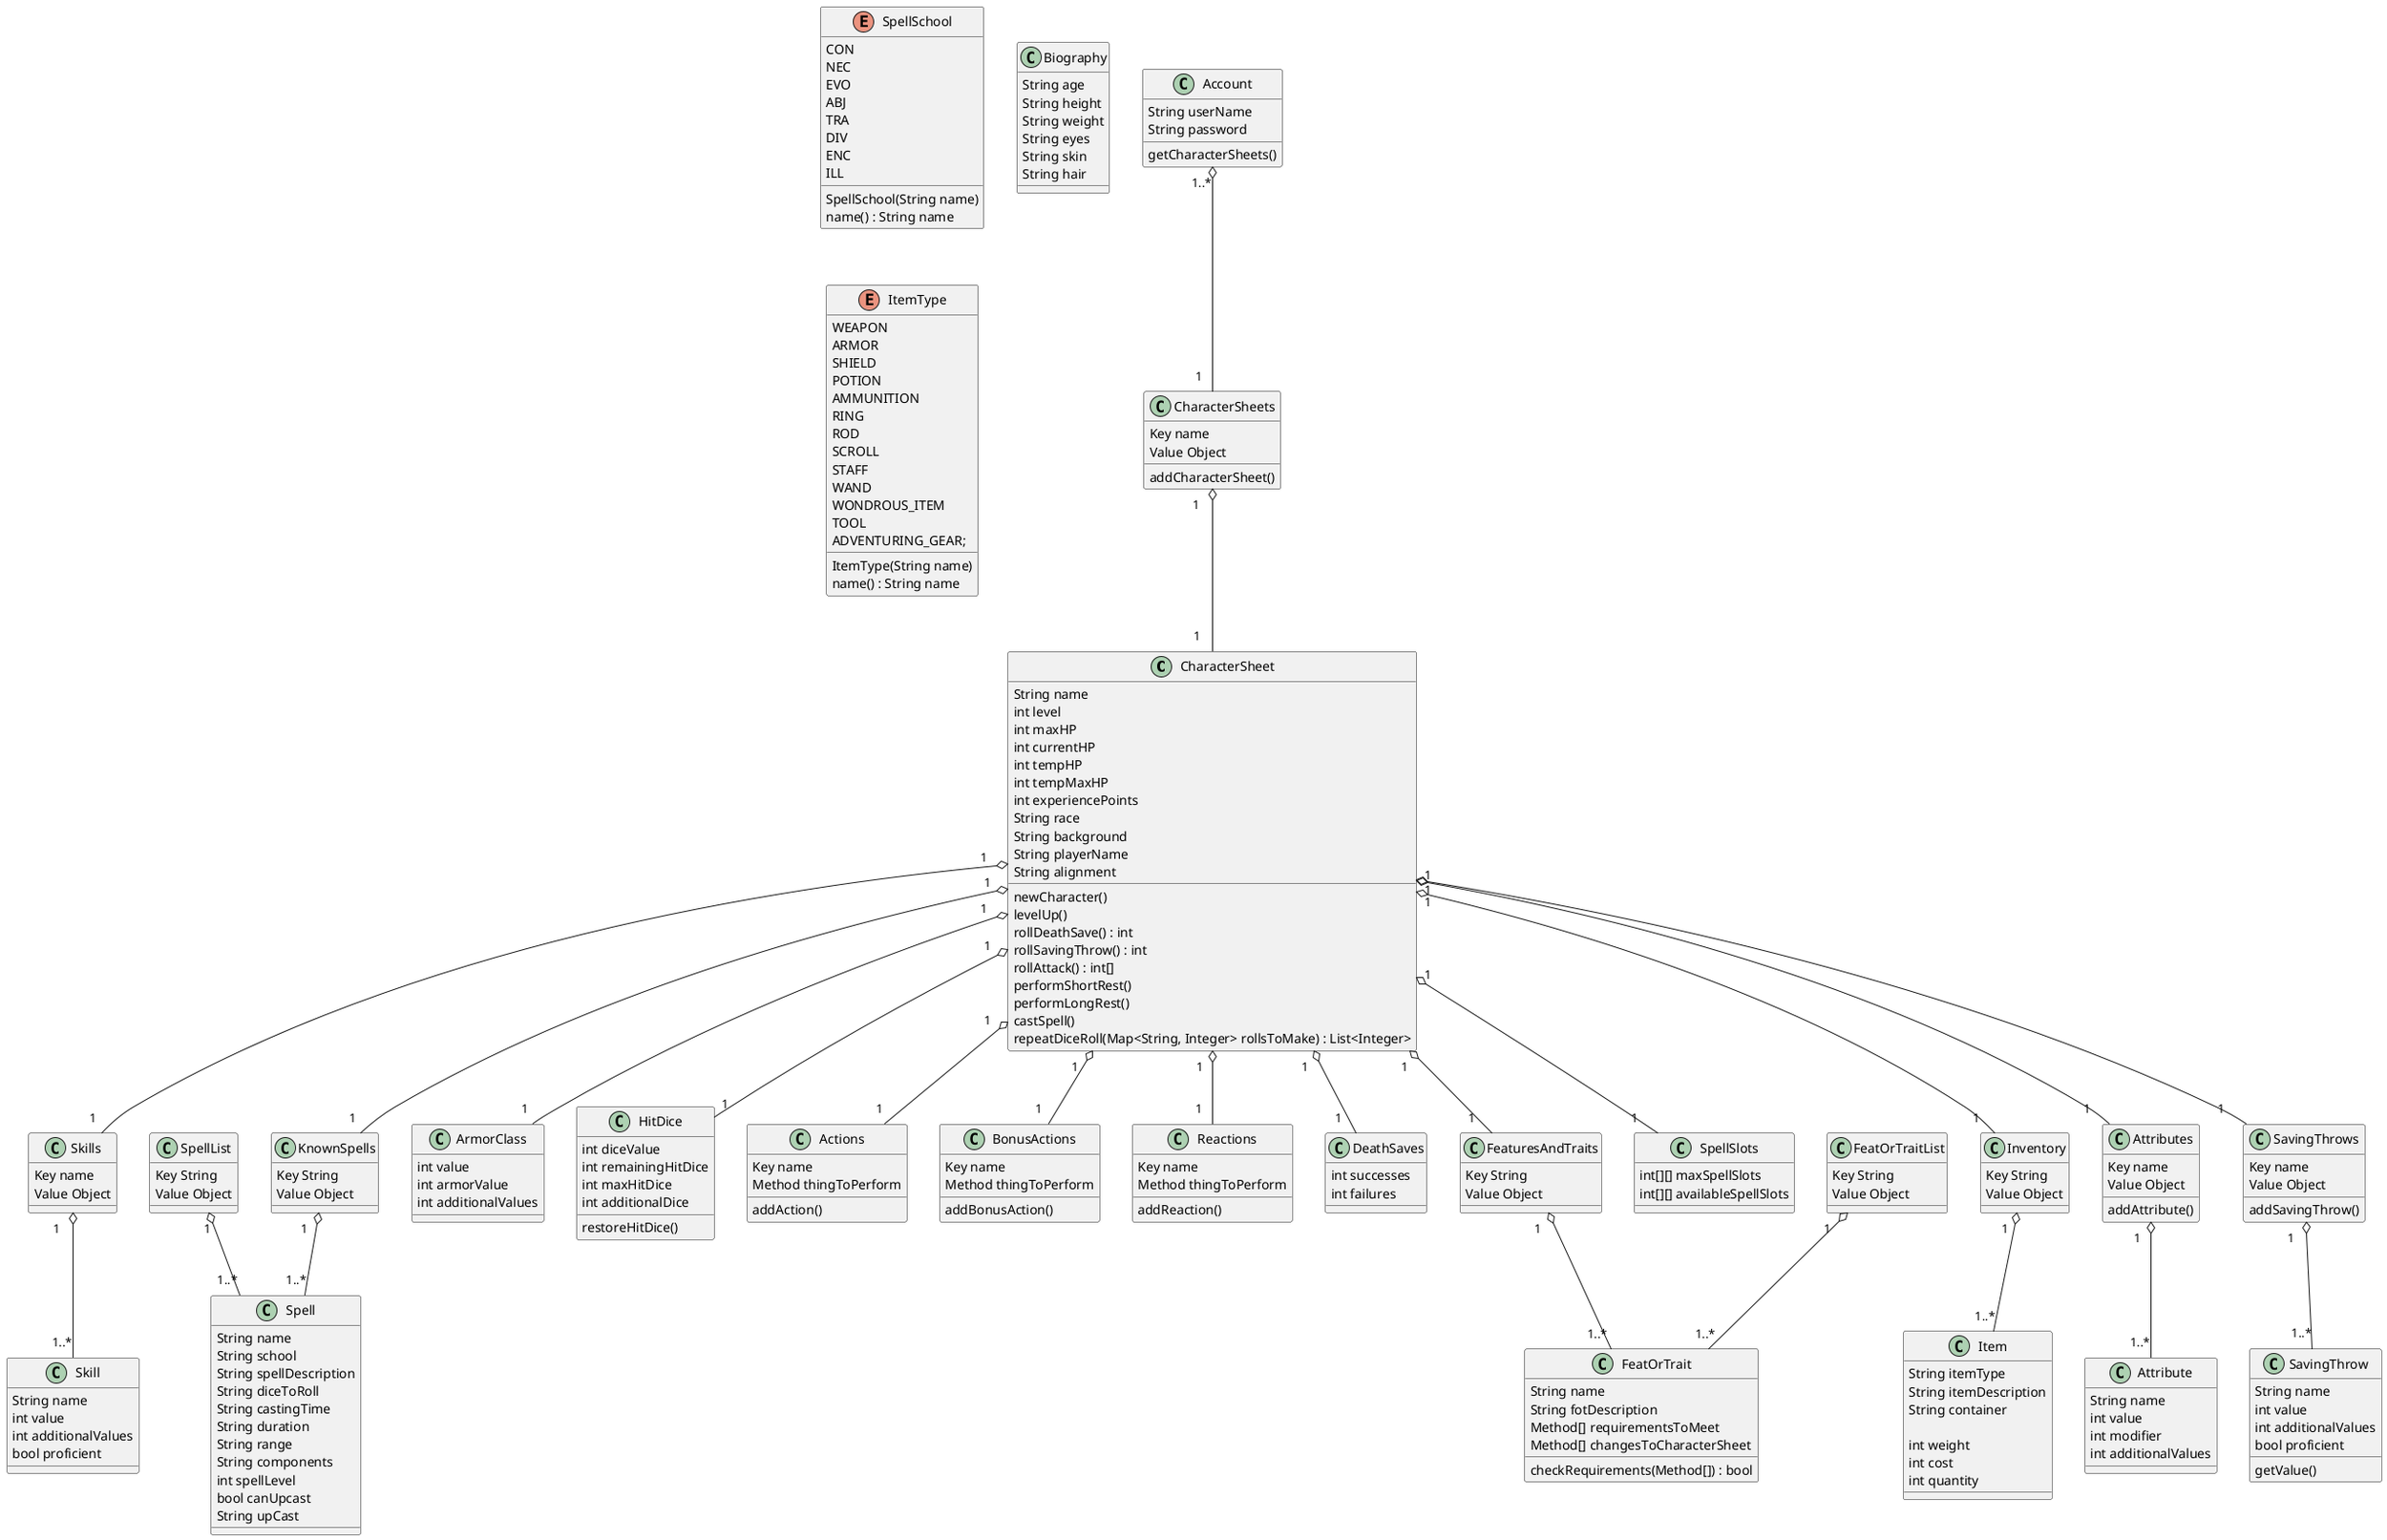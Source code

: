 @startuml
'https://plantuml.com/class-diagram


CharacterSheet "1    " o-- "1    " Attributes
CharacterSheet "1  " o-- "1    " SavingThrows
SavingThrows "1    " o-- "1..*" SavingThrow
Attributes "1   " o-- "1..*" Attribute
Skills "1    " o-- "1..*" Skill
CharacterSheet "1    " o-- "1   " Skills
CharacterSheet "1    " o-- "1    " ArmorClass
Account  "1..*" o-- "1   " CharacterSheets
CharacterSheets "1    " o-- "1    " CharacterSheet
CharacterSheet "1   " o-- "1   " HitDice
CharacterSheet "1   " o-- "1   " Actions
CharacterSheet "1   " o-- "1   " BonusActions
CharacterSheet "1   " o-- "1   " Reactions
CharacterSheet "1   " o-- "1   " DeathSaves
CharacterSheet "1   " o-- "1   " KnownSpells
CharacterSheet "1   " o-- "1   " SpellSlots
CharacterSheet "1   " o-- "1   " Inventory
CharacterSheet "1   " o-- "1   " FeaturesAndTraits
SpellList "1" o-- "1..*" Spell
KnownSpells "1   " o-- "1..*" Spell
Inventory "1  " o-- "1..*" Item
FeaturesAndTraits "1   " o-- "1..*" FeatOrTrait
FeatOrTraitList "1   " o-- "1..*" FeatOrTrait


class Account {
String userName
String password

getCharacterSheets()
}

class CharacterSheets {
Key name
Value Object

addCharacterSheet()
}
class CharacterSheet {
String name
int level
int maxHP
int currentHP
int tempHP
int tempMaxHP
int experiencePoints
String race
String background
String playerName
String alignment



newCharacter()
levelUp()
rollDeathSave() : int
rollSavingThrow() : int
rollAttack() : int[]
performShortRest()
performLongRest()
castSpell()
repeatDiceRoll(Map<String, Integer> rollsToMake) : List<Integer>

}

class FeaturesAndTraits {
Key String
Value Object
}

class FeatOrTrait {
String name
String fotDescription
Method[] requirementsToMeet
Method[] changesToCharacterSheet

checkRequirements(Method[]) : bool
}
class ArmorClass {
int value
int armorValue
int additionalValues

}
class Attribute {
String name
int value
int modifier
int additionalValues

}

class Attributes {
Key name
Value Object
addAttribute()
}
class SavingThrows {
Key name
Value Object

addSavingThrow()
}

class SavingThrow {
String name
int value
int additionalValues
bool proficient

getValue()
}

class Skills {
Key name
Value Object

}

class Skill {
String name
int value
int additionalValues
bool proficient

}

class HitDice {
int diceValue
int remainingHitDice
int maxHitDice
int additionalDice

restoreHitDice()
}

class DeathSaves {
int successes
int failures

}

class Actions {
Key name
Method thingToPerform

addAction()
}

class BonusActions {
Key name
Method thingToPerform

addBonusAction()
}

class Reactions {
Key name
Method thingToPerform

addReaction()
}

class KnownSpells {
Key String
Value Object
}

class Spell {
String name
String school
String spellDescription
String diceToRoll
String castingTime
String duration
String range
String components
int spellLevel
bool canUpcast
String upCast
}

class FeatOrTraitList {
Key String
Value Object
}

class SpellList {
Key String
Value Object
}

class SpellSlots {
int[][] maxSpellSlots
int[][] availableSpellSlots
}

class Inventory {
Key String
Value Object
}

class Item {
String itemType
String itemDescription
String container

int weight
int cost
int quantity
}

enum SpellSchool {
CON
NEC
EVO
ABJ
TRA
DIV
ENC
ILL

SpellSchool(String name)
name() : String name
}

class Biography {
String age
String height
String weight
String eyes
String skin
String hair


}
enum ItemType {
WEAPON
ARMOR
SHIELD
POTION
AMMUNITION
RING
ROD
SCROLL
STAFF
WAND
WONDROUS_ITEM
TOOL
ADVENTURING_GEAR;


ItemType(String name)
name() : String name
}
@enduml
